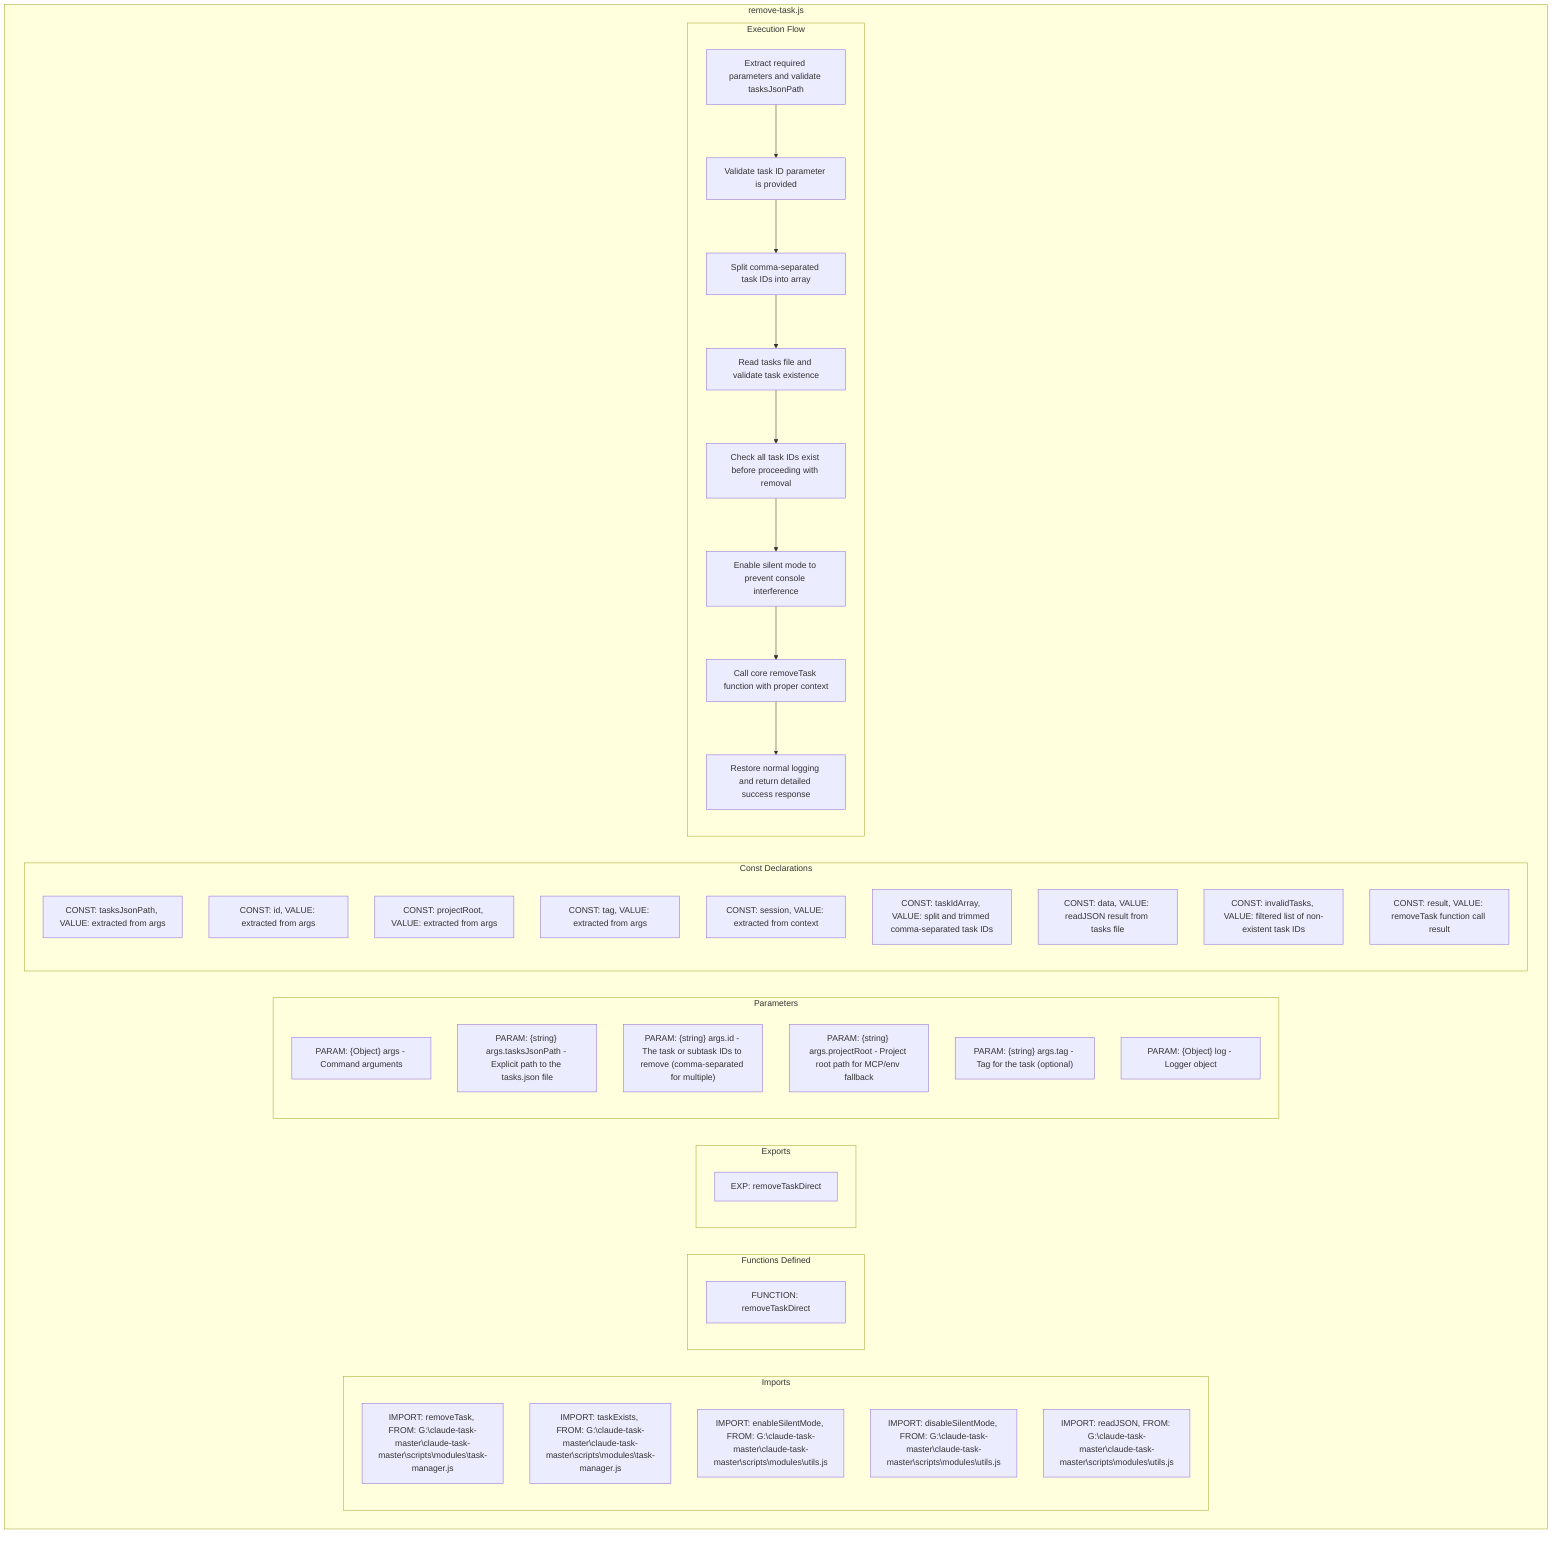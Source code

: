 flowchart TB
    subgraph Imports["Imports"]
        I1["IMPORT: removeTask, FROM: G:\claude-task-master\claude-task-master\scripts\modules\task-manager.js"]
        I2["IMPORT: taskExists, FROM: G:\claude-task-master\claude-task-master\scripts\modules\task-manager.js"]
        I3["IMPORT: enableSilentMode, FROM: G:\claude-task-master\claude-task-master\scripts\modules\utils.js"]
        I4["IMPORT: disableSilentMode, FROM: G:\claude-task-master\claude-task-master\scripts\modules\utils.js"]
        I5["IMPORT: readJSON, FROM: G:\claude-task-master\claude-task-master\scripts\modules\utils.js"]
    end
    
    subgraph FunctionsDefined["Functions Defined"]
        FU1["FUNCTION: removeTaskDirect"]
    end
    
    subgraph Exports["Exports"]
        E1["EXP: removeTaskDirect"]
    end
    
    subgraph Parameters["Parameters"]
        P1["PARAM: {Object} args - Command arguments"]
        P2["PARAM: {string} args.tasksJsonPath - Explicit path to the tasks.json file"]
        P3["PARAM: {string} args.id - The task or subtask IDs to remove (comma-separated for multiple)"]
        P4["PARAM: {string} args.projectRoot - Project root path for MCP/env fallback"]
        P5["PARAM: {string} args.tag - Tag for the task (optional)"]
        P6["PARAM: {Object} log - Logger object"]
    end
    
    subgraph Constants["Const Declarations"]
        C1["CONST: tasksJsonPath, VALUE: extracted from args"]
        C2["CONST: id, VALUE: extracted from args"]
        C3["CONST: projectRoot, VALUE: extracted from args"]
        C4["CONST: tag, VALUE: extracted from args"]
        C5["CONST: session, VALUE: extracted from context"]
        C6["CONST: taskIdArray, VALUE: split and trimmed comma-separated task IDs"]
        C7["CONST: data, VALUE: readJSON result from tasks file"]
        C8["CONST: invalidTasks, VALUE: filtered list of non-existent task IDs"]
        C9["CONST: result, VALUE: removeTask function call result"]
    end
    
    subgraph ExecutionFlow["Execution Flow"]
        FL1["Extract required parameters and validate tasksJsonPath"]
        FL2["Validate task ID parameter is provided"]
        FL3["Split comma-separated task IDs into array"]
        FL4["Read tasks file and validate task existence"]
        FL5["Check all task IDs exist before proceeding with removal"]
        FL6["Enable silent mode to prevent console interference"]
        FL7["Call core removeTask function with proper context"]
        FL8["Restore normal logging and return detailed success response"]
    end
    
    subgraph removeTask["remove-task.js"]
        Imports
        FunctionsDefined
        Exports
        Parameters
        Constants
        ExecutionFlow
    end
    
    FL1 --> FL2
    FL2 --> FL3
    FL3 --> FL4
    FL4 --> FL5
    FL5 --> FL6
    FL6 --> FL7
    FL7 --> FL8